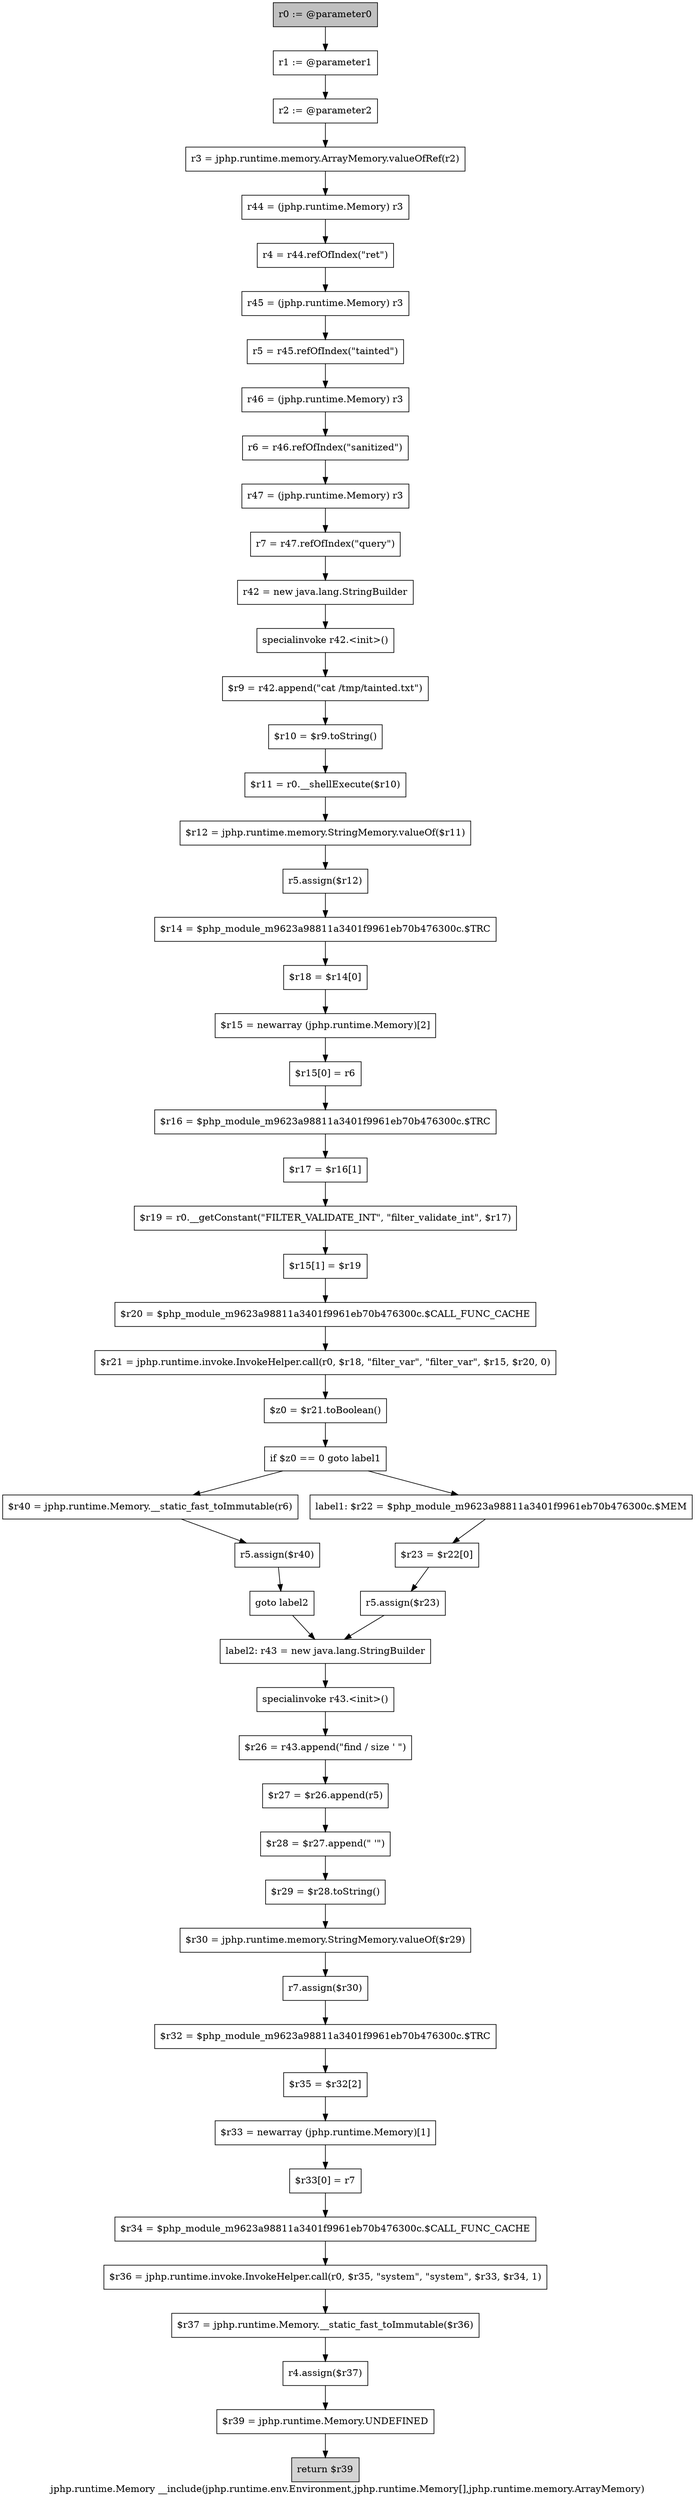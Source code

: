 digraph "jphp.runtime.Memory __include(jphp.runtime.env.Environment,jphp.runtime.Memory[],jphp.runtime.memory.ArrayMemory)" {
    label="jphp.runtime.Memory __include(jphp.runtime.env.Environment,jphp.runtime.Memory[],jphp.runtime.memory.ArrayMemory)";
    node [shape=box];
    "0" [style=filled,fillcolor=gray,label="r0 := @parameter0",];
    "1" [label="r1 := @parameter1",];
    "0"->"1";
    "2" [label="r2 := @parameter2",];
    "1"->"2";
    "3" [label="r3 = jphp.runtime.memory.ArrayMemory.valueOfRef(r2)",];
    "2"->"3";
    "4" [label="r44 = (jphp.runtime.Memory) r3",];
    "3"->"4";
    "5" [label="r4 = r44.refOfIndex(\"ret\")",];
    "4"->"5";
    "6" [label="r45 = (jphp.runtime.Memory) r3",];
    "5"->"6";
    "7" [label="r5 = r45.refOfIndex(\"tainted\")",];
    "6"->"7";
    "8" [label="r46 = (jphp.runtime.Memory) r3",];
    "7"->"8";
    "9" [label="r6 = r46.refOfIndex(\"sanitized\")",];
    "8"->"9";
    "10" [label="r47 = (jphp.runtime.Memory) r3",];
    "9"->"10";
    "11" [label="r7 = r47.refOfIndex(\"query\")",];
    "10"->"11";
    "12" [label="r42 = new java.lang.StringBuilder",];
    "11"->"12";
    "13" [label="specialinvoke r42.<init>()",];
    "12"->"13";
    "14" [label="$r9 = r42.append(\"cat /tmp/tainted.txt\")",];
    "13"->"14";
    "15" [label="$r10 = $r9.toString()",];
    "14"->"15";
    "16" [label="$r11 = r0.__shellExecute($r10)",];
    "15"->"16";
    "17" [label="$r12 = jphp.runtime.memory.StringMemory.valueOf($r11)",];
    "16"->"17";
    "18" [label="r5.assign($r12)",];
    "17"->"18";
    "19" [label="$r14 = $php_module_m9623a98811a3401f9961eb70b476300c.$TRC",];
    "18"->"19";
    "20" [label="$r18 = $r14[0]",];
    "19"->"20";
    "21" [label="$r15 = newarray (jphp.runtime.Memory)[2]",];
    "20"->"21";
    "22" [label="$r15[0] = r6",];
    "21"->"22";
    "23" [label="$r16 = $php_module_m9623a98811a3401f9961eb70b476300c.$TRC",];
    "22"->"23";
    "24" [label="$r17 = $r16[1]",];
    "23"->"24";
    "25" [label="$r19 = r0.__getConstant(\"FILTER_VALIDATE_INT\", \"filter_validate_int\", $r17)",];
    "24"->"25";
    "26" [label="$r15[1] = $r19",];
    "25"->"26";
    "27" [label="$r20 = $php_module_m9623a98811a3401f9961eb70b476300c.$CALL_FUNC_CACHE",];
    "26"->"27";
    "28" [label="$r21 = jphp.runtime.invoke.InvokeHelper.call(r0, $r18, \"filter_var\", \"filter_var\", $r15, $r20, 0)",];
    "27"->"28";
    "29" [label="$z0 = $r21.toBoolean()",];
    "28"->"29";
    "30" [label="if $z0 == 0 goto label1",];
    "29"->"30";
    "31" [label="$r40 = jphp.runtime.Memory.__static_fast_toImmutable(r6)",];
    "30"->"31";
    "34" [label="label1: $r22 = $php_module_m9623a98811a3401f9961eb70b476300c.$MEM",];
    "30"->"34";
    "32" [label="r5.assign($r40)",];
    "31"->"32";
    "33" [label="goto label2",];
    "32"->"33";
    "37" [label="label2: r43 = new java.lang.StringBuilder",];
    "33"->"37";
    "35" [label="$r23 = $r22[0]",];
    "34"->"35";
    "36" [label="r5.assign($r23)",];
    "35"->"36";
    "36"->"37";
    "38" [label="specialinvoke r43.<init>()",];
    "37"->"38";
    "39" [label="$r26 = r43.append(\"find / size \' \")",];
    "38"->"39";
    "40" [label="$r27 = $r26.append(r5)",];
    "39"->"40";
    "41" [label="$r28 = $r27.append(\" \'\")",];
    "40"->"41";
    "42" [label="$r29 = $r28.toString()",];
    "41"->"42";
    "43" [label="$r30 = jphp.runtime.memory.StringMemory.valueOf($r29)",];
    "42"->"43";
    "44" [label="r7.assign($r30)",];
    "43"->"44";
    "45" [label="$r32 = $php_module_m9623a98811a3401f9961eb70b476300c.$TRC",];
    "44"->"45";
    "46" [label="$r35 = $r32[2]",];
    "45"->"46";
    "47" [label="$r33 = newarray (jphp.runtime.Memory)[1]",];
    "46"->"47";
    "48" [label="$r33[0] = r7",];
    "47"->"48";
    "49" [label="$r34 = $php_module_m9623a98811a3401f9961eb70b476300c.$CALL_FUNC_CACHE",];
    "48"->"49";
    "50" [label="$r36 = jphp.runtime.invoke.InvokeHelper.call(r0, $r35, \"system\", \"system\", $r33, $r34, 1)",];
    "49"->"50";
    "51" [label="$r37 = jphp.runtime.Memory.__static_fast_toImmutable($r36)",];
    "50"->"51";
    "52" [label="r4.assign($r37)",];
    "51"->"52";
    "53" [label="$r39 = jphp.runtime.Memory.UNDEFINED",];
    "52"->"53";
    "54" [style=filled,fillcolor=lightgray,label="return $r39",];
    "53"->"54";
}
